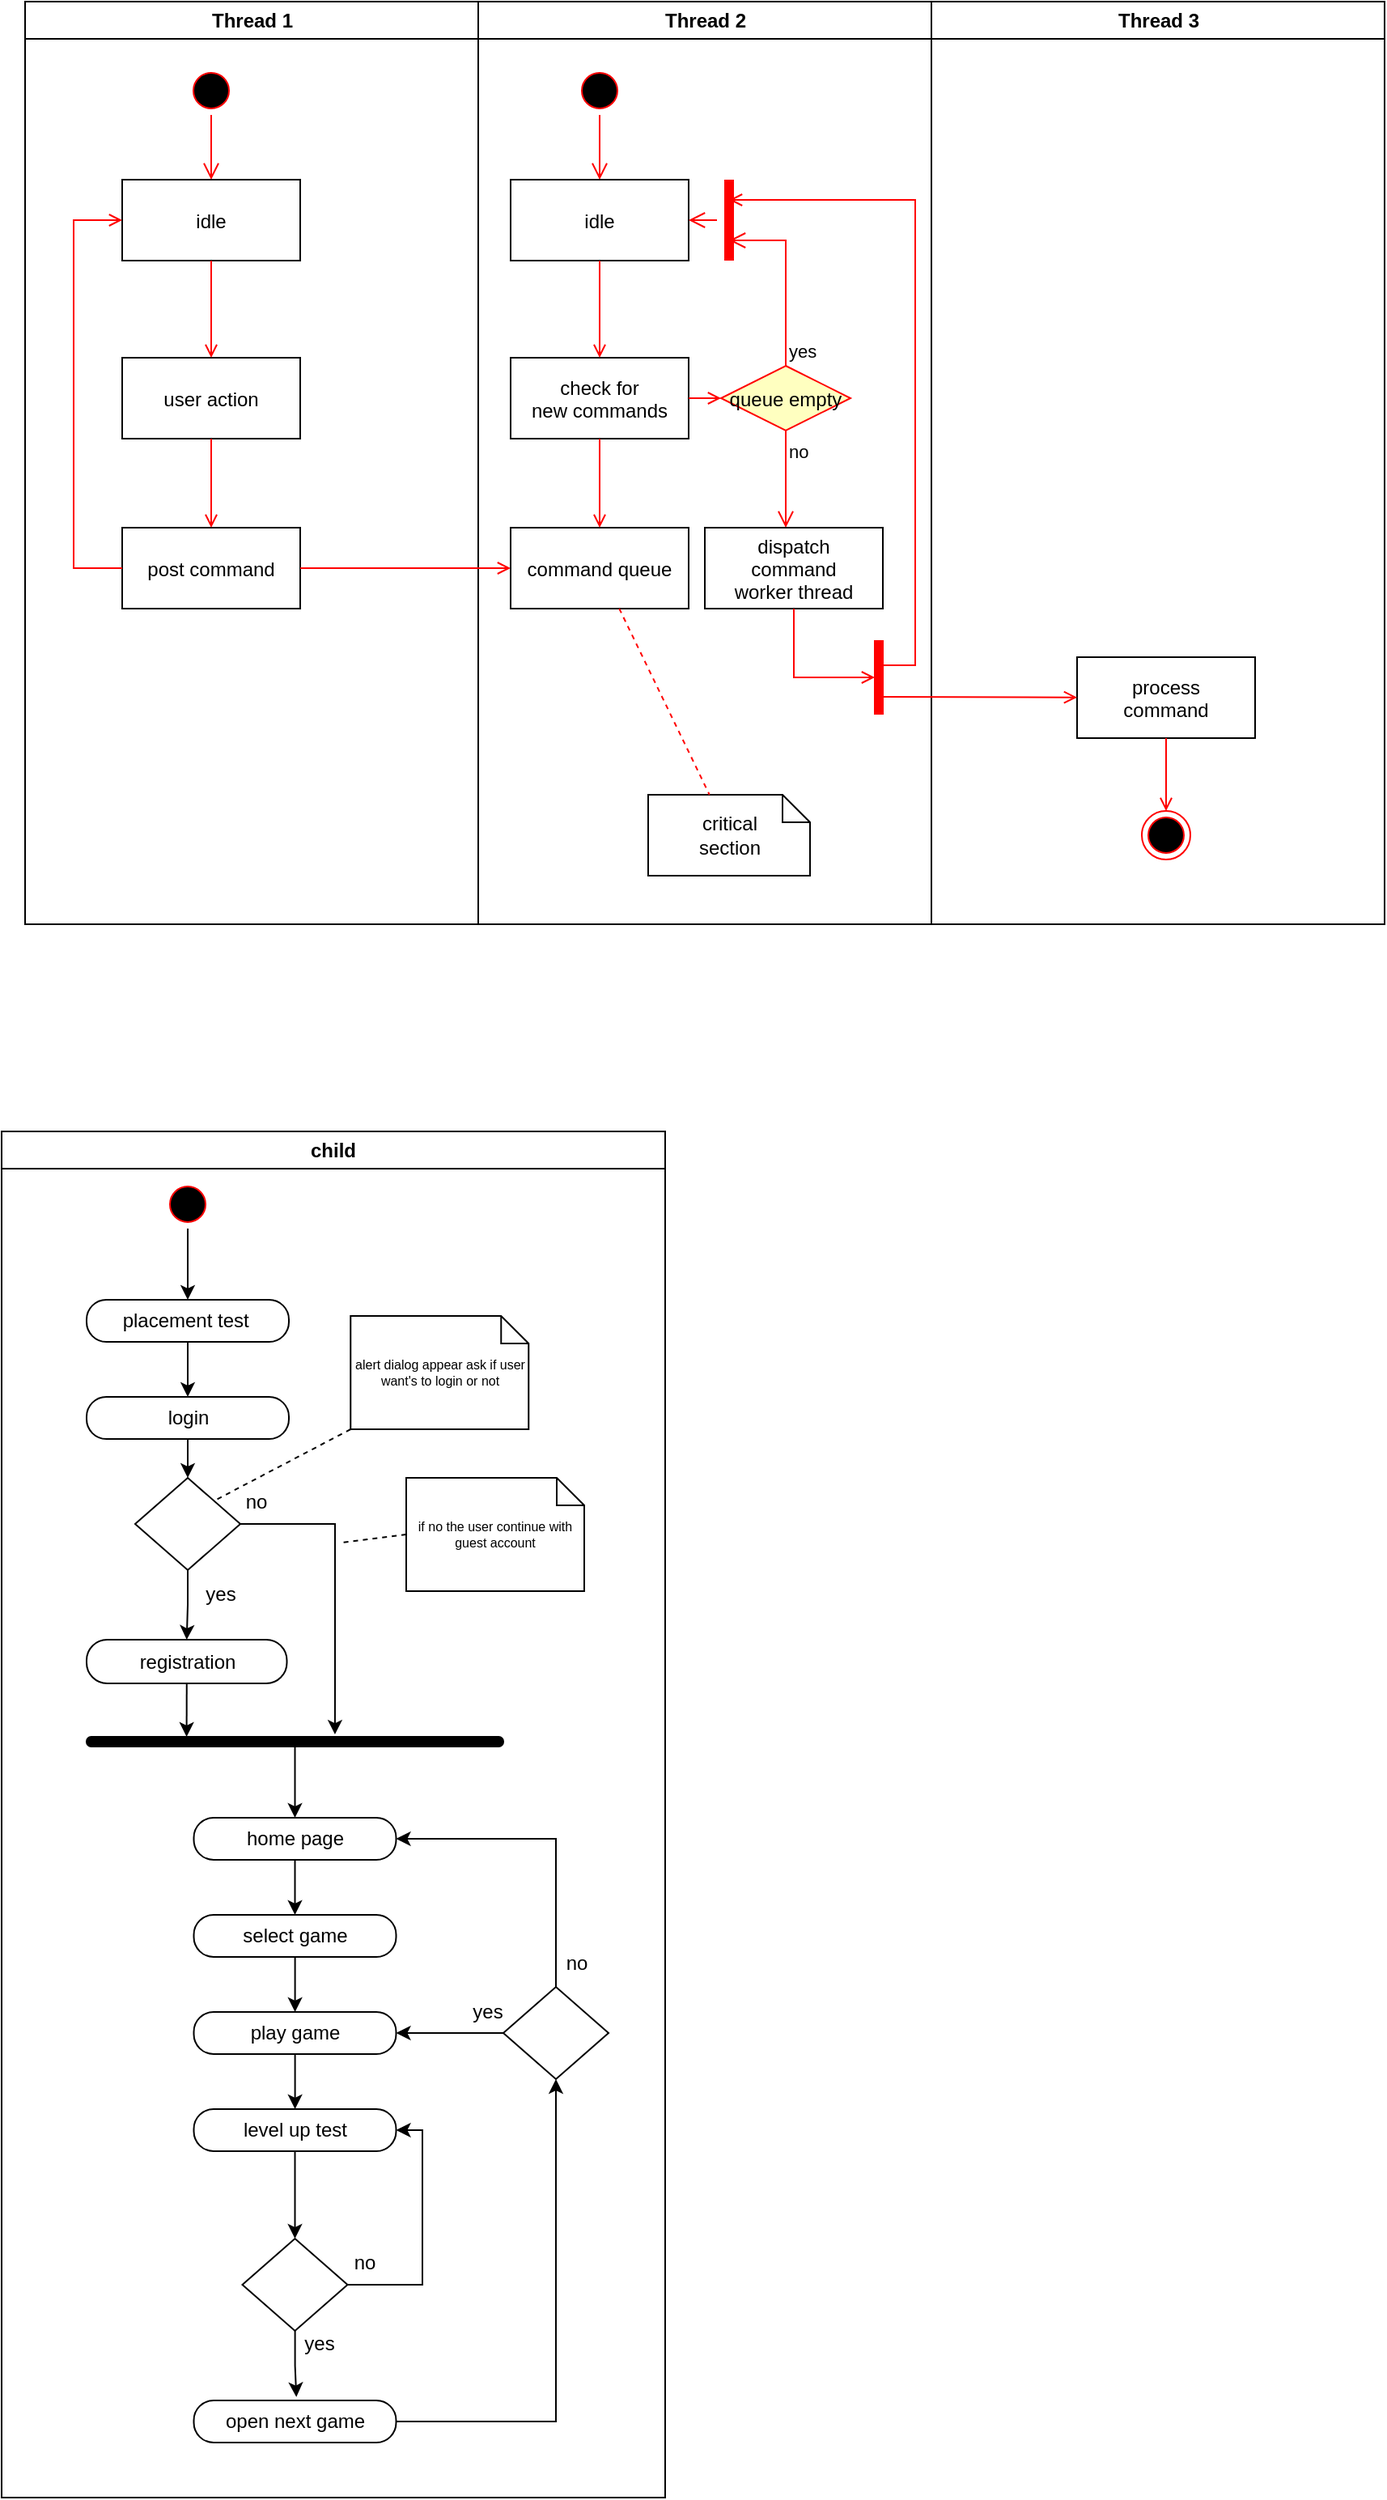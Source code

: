 <mxfile version="20.5.0" type="device"><diagram name="Page-1" id="e7e014a7-5840-1c2e-5031-d8a46d1fe8dd"><mxGraphModel dx="691" dy="382" grid="1" gridSize="10" guides="1" tooltips="1" connect="1" arrows="1" fold="1" page="1" pageScale="1" pageWidth="1169" pageHeight="826" background="none" math="0" shadow="0"><root><mxCell id="0"/><mxCell id="1" parent="0"/><mxCell id="2" value="Thread 1" style="swimlane;whiteSpace=wrap" parent="1" vertex="1"><mxGeometry x="164.5" y="128" width="280" height="570" as="geometry"/></mxCell><mxCell id="5" value="" style="ellipse;shape=startState;fillColor=#000000;strokeColor=#ff0000;" parent="2" vertex="1"><mxGeometry x="100" y="40" width="30" height="30" as="geometry"/></mxCell><mxCell id="6" value="" style="edgeStyle=elbowEdgeStyle;elbow=horizontal;verticalAlign=bottom;endArrow=open;endSize=8;strokeColor=#FF0000;endFill=1;rounded=0" parent="2" source="5" target="7" edge="1"><mxGeometry x="100" y="40" as="geometry"><mxPoint x="115" y="110" as="targetPoint"/></mxGeometry></mxCell><mxCell id="7" value="idle" style="" parent="2" vertex="1"><mxGeometry x="60" y="110" width="110" height="50" as="geometry"/></mxCell><mxCell id="8" value="user action" style="" parent="2" vertex="1"><mxGeometry x="60" y="220" width="110" height="50" as="geometry"/></mxCell><mxCell id="9" value="" style="endArrow=open;strokeColor=#FF0000;endFill=1;rounded=0" parent="2" source="7" target="8" edge="1"><mxGeometry relative="1" as="geometry"/></mxCell><mxCell id="10" value="post command" style="" parent="2" vertex="1"><mxGeometry x="60" y="325" width="110" height="50" as="geometry"/></mxCell><mxCell id="11" value="" style="endArrow=open;strokeColor=#FF0000;endFill=1;rounded=0" parent="2" source="8" target="10" edge="1"><mxGeometry relative="1" as="geometry"/></mxCell><mxCell id="12" value="" style="edgeStyle=elbowEdgeStyle;elbow=horizontal;strokeColor=#FF0000;endArrow=open;endFill=1;rounded=0" parent="2" source="10" target="7" edge="1"><mxGeometry width="100" height="100" relative="1" as="geometry"><mxPoint x="160" y="290" as="sourcePoint"/><mxPoint x="260" y="190" as="targetPoint"/><Array as="points"><mxPoint x="30" y="250"/></Array></mxGeometry></mxCell><mxCell id="3" value="Thread 2" style="swimlane;whiteSpace=wrap" parent="1" vertex="1"><mxGeometry x="444.5" y="128" width="280" height="570" as="geometry"/></mxCell><mxCell id="13" value="" style="ellipse;shape=startState;fillColor=#000000;strokeColor=#ff0000;" parent="3" vertex="1"><mxGeometry x="60" y="40" width="30" height="30" as="geometry"/></mxCell><mxCell id="14" value="" style="edgeStyle=elbowEdgeStyle;elbow=horizontal;verticalAlign=bottom;endArrow=open;endSize=8;strokeColor=#FF0000;endFill=1;rounded=0" parent="3" source="13" target="15" edge="1"><mxGeometry x="40" y="20" as="geometry"><mxPoint x="55" y="90" as="targetPoint"/></mxGeometry></mxCell><mxCell id="15" value="idle" style="" parent="3" vertex="1"><mxGeometry x="20" y="110" width="110" height="50" as="geometry"/></mxCell><mxCell id="16" value="check for &#10;new commands" style="" parent="3" vertex="1"><mxGeometry x="20" y="220" width="110" height="50" as="geometry"/></mxCell><mxCell id="17" value="" style="endArrow=open;strokeColor=#FF0000;endFill=1;rounded=0" parent="3" source="15" target="16" edge="1"><mxGeometry relative="1" as="geometry"/></mxCell><mxCell id="18" value="command queue" style="" parent="3" vertex="1"><mxGeometry x="20" y="325" width="110" height="50" as="geometry"/></mxCell><mxCell id="19" value="" style="endArrow=open;strokeColor=#FF0000;endFill=1;rounded=0" parent="3" source="16" target="18" edge="1"><mxGeometry relative="1" as="geometry"/></mxCell><mxCell id="21" value="queue empty" style="rhombus;fillColor=#ffffc0;strokeColor=#ff0000;" parent="3" vertex="1"><mxGeometry x="150" y="225" width="80" height="40" as="geometry"/></mxCell><mxCell id="22" value="yes" style="edgeStyle=elbowEdgeStyle;elbow=horizontal;align=left;verticalAlign=bottom;endArrow=open;endSize=8;strokeColor=#FF0000;exitX=0.5;exitY=0;endFill=1;rounded=0;entryX=0.75;entryY=0.5;entryPerimeter=0" parent="3" source="21" target="25" edge="1"><mxGeometry x="-1" relative="1" as="geometry"><mxPoint x="160" y="150" as="targetPoint"/><Array as="points"><mxPoint x="190" y="180"/></Array></mxGeometry></mxCell><mxCell id="23" value="no" style="edgeStyle=elbowEdgeStyle;elbow=horizontal;align=left;verticalAlign=top;endArrow=open;endSize=8;strokeColor=#FF0000;endFill=1;rounded=0" parent="3" source="21" target="30" edge="1"><mxGeometry x="-1" relative="1" as="geometry"><mxPoint x="190" y="305" as="targetPoint"/></mxGeometry></mxCell><mxCell id="24" value="" style="endArrow=open;strokeColor=#FF0000;endFill=1;rounded=0" parent="3" source="16" target="21" edge="1"><mxGeometry relative="1" as="geometry"/></mxCell><mxCell id="25" value="" style="shape=line;strokeWidth=6;strokeColor=#ff0000;rotation=90" parent="3" vertex="1"><mxGeometry x="130" y="127.5" width="50" height="15" as="geometry"/></mxCell><mxCell id="26" value="" style="edgeStyle=elbowEdgeStyle;elbow=horizontal;verticalAlign=bottom;endArrow=open;endSize=8;strokeColor=#FF0000;endFill=1;rounded=0" parent="3" source="25" target="15" edge="1"><mxGeometry x="130" y="90" as="geometry"><mxPoint x="230" y="140" as="targetPoint"/></mxGeometry></mxCell><mxCell id="30" value="dispatch&#10;command&#10;worker thread" style="" parent="3" vertex="1"><mxGeometry x="140" y="325" width="110" height="50" as="geometry"/></mxCell><mxCell id="31" value="critical&#10;section" style="shape=note;whiteSpace=wrap;size=17" parent="3" vertex="1"><mxGeometry x="105" y="490" width="100" height="50" as="geometry"/></mxCell><mxCell id="32" value="" style="endArrow=none;strokeColor=#FF0000;endFill=0;rounded=0;dashed=1" parent="3" source="18" target="31" edge="1"><mxGeometry relative="1" as="geometry"/></mxCell><mxCell id="34" value="" style="whiteSpace=wrap;strokeColor=#FF0000;fillColor=#FF0000" parent="3" vertex="1"><mxGeometry x="245" y="395" width="5" height="45" as="geometry"/></mxCell><mxCell id="41" value="" style="edgeStyle=elbowEdgeStyle;elbow=horizontal;entryX=0;entryY=0.5;strokeColor=#FF0000;endArrow=open;endFill=1;rounded=0" parent="3" source="30" target="34" edge="1"><mxGeometry width="100" height="100" relative="1" as="geometry"><mxPoint x="60" y="480" as="sourcePoint"/><mxPoint x="160" y="380" as="targetPoint"/><Array as="points"><mxPoint x="195" y="400"/></Array></mxGeometry></mxCell><mxCell id="4" value="Thread 3" style="swimlane;whiteSpace=wrap" parent="1" vertex="1"><mxGeometry x="724.5" y="128" width="280" height="570" as="geometry"/></mxCell><mxCell id="33" value="process&#10;command" style="" parent="4" vertex="1"><mxGeometry x="90" y="405" width="110" height="50" as="geometry"/></mxCell><mxCell id="35" value="" style="edgeStyle=elbowEdgeStyle;elbow=horizontal;strokeColor=#FF0000;endArrow=open;endFill=1;rounded=0;entryX=0.25;entryY=0.5;entryPerimeter=0" parent="4" target="25" edge="1"><mxGeometry width="100" height="100" relative="1" as="geometry"><mxPoint x="-30" y="410" as="sourcePoint"/><mxPoint x="-120" y="120" as="targetPoint"/><Array as="points"><mxPoint x="-10" y="135"/></Array></mxGeometry></mxCell><mxCell id="37" value="" style="edgeStyle=none;strokeColor=#FF0000;endArrow=open;endFill=1;rounded=0" parent="4" target="33" edge="1"><mxGeometry width="100" height="100" relative="1" as="geometry"><mxPoint x="-30" y="429.5" as="sourcePoint"/><mxPoint x="90" y="429.5" as="targetPoint"/></mxGeometry></mxCell><mxCell id="38" value="" style="ellipse;shape=endState;fillColor=#000000;strokeColor=#ff0000" parent="4" vertex="1"><mxGeometry x="130" y="500" width="30" height="30" as="geometry"/></mxCell><mxCell id="39" value="" style="endArrow=open;strokeColor=#FF0000;endFill=1;rounded=0" parent="4" source="33" target="38" edge="1"><mxGeometry relative="1" as="geometry"/></mxCell><mxCell id="20" value="" style="endArrow=open;strokeColor=#FF0000;endFill=1;rounded=0" parent="1" source="10" target="18" edge="1"><mxGeometry relative="1" as="geometry"/></mxCell><mxCell id="WMfVyOGKmo8t3W_rzKKd-42" value="child" style="swimlane;whiteSpace=wrap;fillColor=#FFFFFF;" vertex="1" parent="1"><mxGeometry x="150" y="826" width="410" height="844" as="geometry"><mxRectangle x="164.5" y="826" width="70" height="30" as="alternateBounds"/></mxGeometry></mxCell><mxCell id="WMfVyOGKmo8t3W_rzKKd-57" style="edgeStyle=orthogonalEdgeStyle;rounded=0;orthogonalLoop=1;jettySize=auto;html=1;exitX=0.5;exitY=1;exitDx=0;exitDy=0;entryX=0.5;entryY=0;entryDx=0;entryDy=0;" edge="1" parent="WMfVyOGKmo8t3W_rzKKd-42" source="WMfVyOGKmo8t3W_rzKKd-43" target="WMfVyOGKmo8t3W_rzKKd-56"><mxGeometry relative="1" as="geometry"/></mxCell><mxCell id="WMfVyOGKmo8t3W_rzKKd-43" value="" style="ellipse;shape=startState;fillColor=#000000;strokeColor=#ff0000;" vertex="1" parent="WMfVyOGKmo8t3W_rzKKd-42"><mxGeometry x="100" y="30" width="30" height="30" as="geometry"/></mxCell><mxCell id="WMfVyOGKmo8t3W_rzKKd-69" value="" style="edgeStyle=orthogonalEdgeStyle;rounded=0;orthogonalLoop=1;jettySize=auto;html=1;exitX=0.5;exitY=1;exitDx=0;exitDy=0;" edge="1" parent="WMfVyOGKmo8t3W_rzKKd-42" source="WMfVyOGKmo8t3W_rzKKd-56" target="WMfVyOGKmo8t3W_rzKKd-68"><mxGeometry relative="1" as="geometry"><mxPoint x="115" y="200" as="sourcePoint"/></mxGeometry></mxCell><mxCell id="WMfVyOGKmo8t3W_rzKKd-56" value="placement test&amp;nbsp;" style="rounded=1;whiteSpace=wrap;html=1;arcSize=47;" vertex="1" parent="WMfVyOGKmo8t3W_rzKKd-42"><mxGeometry x="52.5" y="104" width="125" height="26" as="geometry"/></mxCell><mxCell id="WMfVyOGKmo8t3W_rzKKd-71" value="" style="edgeStyle=orthogonalEdgeStyle;rounded=0;orthogonalLoop=1;jettySize=auto;html=1;" edge="1" parent="WMfVyOGKmo8t3W_rzKKd-42" source="WMfVyOGKmo8t3W_rzKKd-68" target="WMfVyOGKmo8t3W_rzKKd-70"><mxGeometry relative="1" as="geometry"/></mxCell><mxCell id="WMfVyOGKmo8t3W_rzKKd-68" value="login" style="rounded=1;whiteSpace=wrap;html=1;arcSize=47;fillColor=rgb(255, 255, 255);strokeColor=rgb(0, 0, 0);fontColor=rgb(0, 0, 0);" vertex="1" parent="WMfVyOGKmo8t3W_rzKKd-42"><mxGeometry x="52.5" y="164" width="125" height="26" as="geometry"/></mxCell><mxCell id="WMfVyOGKmo8t3W_rzKKd-75" style="edgeStyle=orthogonalEdgeStyle;rounded=0;orthogonalLoop=1;jettySize=auto;html=1;exitX=0.5;exitY=1;exitDx=0;exitDy=0;entryX=0.5;entryY=0;entryDx=0;entryDy=0;" edge="1" parent="WMfVyOGKmo8t3W_rzKKd-42" source="WMfVyOGKmo8t3W_rzKKd-70" target="WMfVyOGKmo8t3W_rzKKd-62"><mxGeometry relative="1" as="geometry"/></mxCell><mxCell id="WMfVyOGKmo8t3W_rzKKd-79" style="edgeStyle=orthogonalEdgeStyle;rounded=0;orthogonalLoop=1;jettySize=auto;html=1;entryX=0.596;entryY=-0.24;entryDx=0;entryDy=0;entryPerimeter=0;" edge="1" parent="WMfVyOGKmo8t3W_rzKKd-42" source="WMfVyOGKmo8t3W_rzKKd-70" target="WMfVyOGKmo8t3W_rzKKd-77"><mxGeometry relative="1" as="geometry"><mxPoint x="225.5" y="464" as="targetPoint"/><Array as="points"><mxPoint x="206" y="343"/><mxPoint x="206" y="491"/></Array></mxGeometry></mxCell><mxCell id="WMfVyOGKmo8t3W_rzKKd-70" value="" style="rhombus;whiteSpace=wrap;html=1;fillColor=rgb(255, 255, 255);strokeColor=rgb(0, 0, 0);fontColor=rgb(0, 0, 0);rounded=1;arcSize=0;" vertex="1" parent="WMfVyOGKmo8t3W_rzKKd-42"><mxGeometry x="82.5" y="214" width="65" height="57" as="geometry"/></mxCell><mxCell id="WMfVyOGKmo8t3W_rzKKd-90" style="edgeStyle=orthogonalEdgeStyle;rounded=0;orthogonalLoop=1;jettySize=auto;html=1;exitX=0.5;exitY=1;exitDx=0;exitDy=0;entryX=0.24;entryY=0;entryDx=0;entryDy=0;entryPerimeter=0;" edge="1" parent="WMfVyOGKmo8t3W_rzKKd-42" source="WMfVyOGKmo8t3W_rzKKd-62" target="WMfVyOGKmo8t3W_rzKKd-77"><mxGeometry relative="1" as="geometry"/></mxCell><mxCell id="WMfVyOGKmo8t3W_rzKKd-62" value="registration" style="rounded=1;whiteSpace=wrap;html=1;arcSize=47;" vertex="1" parent="WMfVyOGKmo8t3W_rzKKd-42"><mxGeometry x="52.5" y="314" width="123.75" height="27" as="geometry"/></mxCell><mxCell id="WMfVyOGKmo8t3W_rzKKd-73" value="no" style="text;html=1;align=center;verticalAlign=middle;resizable=0;points=[];autosize=1;strokeColor=none;fillColor=none;" vertex="1" parent="WMfVyOGKmo8t3W_rzKKd-42"><mxGeometry x="136.88" y="214" width="40" height="30" as="geometry"/></mxCell><mxCell id="WMfVyOGKmo8t3W_rzKKd-85" style="edgeStyle=orthogonalEdgeStyle;rounded=0;orthogonalLoop=1;jettySize=auto;html=1;exitX=0.5;exitY=1;exitDx=0;exitDy=0;entryX=0.5;entryY=0;entryDx=0;entryDy=0;" edge="1" parent="WMfVyOGKmo8t3W_rzKKd-42" source="WMfVyOGKmo8t3W_rzKKd-77" target="WMfVyOGKmo8t3W_rzKKd-80"><mxGeometry relative="1" as="geometry"/></mxCell><mxCell id="WMfVyOGKmo8t3W_rzKKd-77" value="" style="rounded=1;whiteSpace=wrap;html=1;arcSize=47;fillColor=#000000;strokeColor=rgb(0, 0, 0);fontColor=rgb(0, 0, 0);" vertex="1" parent="WMfVyOGKmo8t3W_rzKKd-42"><mxGeometry x="52.5" y="374" width="257.5" height="6" as="geometry"/></mxCell><mxCell id="WMfVyOGKmo8t3W_rzKKd-91" style="edgeStyle=orthogonalEdgeStyle;rounded=0;orthogonalLoop=1;jettySize=auto;html=1;exitX=0.5;exitY=1;exitDx=0;exitDy=0;entryX=0.5;entryY=0;entryDx=0;entryDy=0;" edge="1" parent="WMfVyOGKmo8t3W_rzKKd-42" source="WMfVyOGKmo8t3W_rzKKd-80" target="WMfVyOGKmo8t3W_rzKKd-87"><mxGeometry relative="1" as="geometry"/></mxCell><mxCell id="WMfVyOGKmo8t3W_rzKKd-80" value="home page" style="rounded=1;whiteSpace=wrap;html=1;arcSize=47;" vertex="1" parent="WMfVyOGKmo8t3W_rzKKd-42"><mxGeometry x="118.75" y="424" width="125" height="26" as="geometry"/></mxCell><mxCell id="WMfVyOGKmo8t3W_rzKKd-93" value="" style="edgeStyle=orthogonalEdgeStyle;rounded=0;orthogonalLoop=1;jettySize=auto;html=1;" edge="1" parent="WMfVyOGKmo8t3W_rzKKd-42" source="WMfVyOGKmo8t3W_rzKKd-87" target="WMfVyOGKmo8t3W_rzKKd-92"><mxGeometry relative="1" as="geometry"/></mxCell><mxCell id="WMfVyOGKmo8t3W_rzKKd-87" value="select game" style="rounded=1;whiteSpace=wrap;html=1;arcSize=47;" vertex="1" parent="WMfVyOGKmo8t3W_rzKKd-42"><mxGeometry x="118.75" y="484" width="125" height="26" as="geometry"/></mxCell><mxCell id="WMfVyOGKmo8t3W_rzKKd-88" value="yes" style="text;html=1;align=center;verticalAlign=middle;resizable=0;points=[];autosize=1;strokeColor=none;fillColor=none;" vertex="1" parent="WMfVyOGKmo8t3W_rzKKd-42"><mxGeometry x="115" y="271" width="40" height="30" as="geometry"/></mxCell><mxCell id="WMfVyOGKmo8t3W_rzKKd-95" value="" style="edgeStyle=orthogonalEdgeStyle;rounded=0;orthogonalLoop=1;jettySize=auto;html=1;" edge="1" parent="WMfVyOGKmo8t3W_rzKKd-42" source="WMfVyOGKmo8t3W_rzKKd-92" target="WMfVyOGKmo8t3W_rzKKd-94"><mxGeometry relative="1" as="geometry"/></mxCell><mxCell id="WMfVyOGKmo8t3W_rzKKd-92" value="play game" style="rounded=1;whiteSpace=wrap;html=1;arcSize=47;fillColor=rgb(255, 255, 255);strokeColor=rgb(0, 0, 0);fontColor=rgb(0, 0, 0);" vertex="1" parent="WMfVyOGKmo8t3W_rzKKd-42"><mxGeometry x="118.75" y="544" width="125" height="26" as="geometry"/></mxCell><mxCell id="WMfVyOGKmo8t3W_rzKKd-97" value="" style="edgeStyle=orthogonalEdgeStyle;rounded=0;orthogonalLoop=1;jettySize=auto;html=1;" edge="1" parent="WMfVyOGKmo8t3W_rzKKd-42" source="WMfVyOGKmo8t3W_rzKKd-94" target="WMfVyOGKmo8t3W_rzKKd-105"><mxGeometry relative="1" as="geometry"><mxPoint x="181.276" y="683.017" as="targetPoint"/></mxGeometry></mxCell><mxCell id="WMfVyOGKmo8t3W_rzKKd-94" value="level up test" style="rounded=1;whiteSpace=wrap;html=1;arcSize=47;fillColor=rgb(255, 255, 255);strokeColor=rgb(0, 0, 0);fontColor=rgb(0, 0, 0);" vertex="1" parent="WMfVyOGKmo8t3W_rzKKd-42"><mxGeometry x="118.75" y="604" width="125" height="26" as="geometry"/></mxCell><mxCell id="WMfVyOGKmo8t3W_rzKKd-99" style="edgeStyle=orthogonalEdgeStyle;rounded=0;orthogonalLoop=1;jettySize=auto;html=1;entryX=0.507;entryY=-0.083;entryDx=0;entryDy=0;entryPerimeter=0;" edge="1" parent="WMfVyOGKmo8t3W_rzKKd-42" source="WMfVyOGKmo8t3W_rzKKd-105" target="WMfVyOGKmo8t3W_rzKKd-98"><mxGeometry relative="1" as="geometry"><mxPoint x="181.255" y="740.0" as="sourcePoint"/></mxGeometry></mxCell><mxCell id="WMfVyOGKmo8t3W_rzKKd-108" style="edgeStyle=orthogonalEdgeStyle;rounded=0;orthogonalLoop=1;jettySize=auto;html=1;exitX=1;exitY=0.5;exitDx=0;exitDy=0;entryX=0.5;entryY=1;entryDx=0;entryDy=0;" edge="1" parent="WMfVyOGKmo8t3W_rzKKd-42" source="WMfVyOGKmo8t3W_rzKKd-98" target="WMfVyOGKmo8t3W_rzKKd-107"><mxGeometry relative="1" as="geometry"/></mxCell><mxCell id="WMfVyOGKmo8t3W_rzKKd-98" value="open next game" style="rounded=1;whiteSpace=wrap;html=1;arcSize=47;fillColor=rgb(255, 255, 255);strokeColor=rgb(0, 0, 0);fontColor=rgb(0, 0, 0);" vertex="1" parent="WMfVyOGKmo8t3W_rzKKd-42"><mxGeometry x="118.75" y="784" width="125" height="26" as="geometry"/></mxCell><mxCell id="WMfVyOGKmo8t3W_rzKKd-100" value="yes" style="text;html=1;align=center;verticalAlign=middle;resizable=0;points=[];autosize=1;strokeColor=none;fillColor=none;" vertex="1" parent="WMfVyOGKmo8t3W_rzKKd-42"><mxGeometry x="175.63" y="734" width="40" height="30" as="geometry"/></mxCell><mxCell id="WMfVyOGKmo8t3W_rzKKd-102" value="no" style="text;html=1;align=center;verticalAlign=middle;resizable=0;points=[];autosize=1;strokeColor=none;fillColor=none;" vertex="1" parent="WMfVyOGKmo8t3W_rzKKd-42"><mxGeometry x="203.75" y="684" width="40" height="30" as="geometry"/></mxCell><mxCell id="WMfVyOGKmo8t3W_rzKKd-105" value="" style="rhombus;whiteSpace=wrap;html=1;fillColor=rgb(255, 255, 255);strokeColor=rgb(0, 0, 0);fontColor=rgb(0, 0, 0);rounded=1;arcSize=0;" vertex="1" parent="WMfVyOGKmo8t3W_rzKKd-42"><mxGeometry x="148.75" y="684" width="65" height="57" as="geometry"/></mxCell><mxCell id="WMfVyOGKmo8t3W_rzKKd-106" style="edgeStyle=orthogonalEdgeStyle;rounded=0;orthogonalLoop=1;jettySize=auto;html=1;exitX=1;exitY=0.5;exitDx=0;exitDy=0;entryX=1;entryY=0.5;entryDx=0;entryDy=0;" edge="1" parent="WMfVyOGKmo8t3W_rzKKd-42" source="WMfVyOGKmo8t3W_rzKKd-105" target="WMfVyOGKmo8t3W_rzKKd-94"><mxGeometry relative="1" as="geometry"><mxPoint x="290" y="614" as="targetPoint"/><Array as="points"><mxPoint x="260" y="713"/><mxPoint x="260" y="617"/></Array></mxGeometry></mxCell><mxCell id="WMfVyOGKmo8t3W_rzKKd-109" style="edgeStyle=orthogonalEdgeStyle;rounded=0;orthogonalLoop=1;jettySize=auto;html=1;exitX=0;exitY=0.5;exitDx=0;exitDy=0;entryX=1;entryY=0.5;entryDx=0;entryDy=0;" edge="1" parent="WMfVyOGKmo8t3W_rzKKd-42" source="WMfVyOGKmo8t3W_rzKKd-107" target="WMfVyOGKmo8t3W_rzKKd-92"><mxGeometry relative="1" as="geometry"/></mxCell><mxCell id="WMfVyOGKmo8t3W_rzKKd-110" style="edgeStyle=orthogonalEdgeStyle;rounded=0;orthogonalLoop=1;jettySize=auto;html=1;exitX=0.5;exitY=0;exitDx=0;exitDy=0;entryX=1;entryY=0.5;entryDx=0;entryDy=0;" edge="1" parent="WMfVyOGKmo8t3W_rzKKd-42" source="WMfVyOGKmo8t3W_rzKKd-107" target="WMfVyOGKmo8t3W_rzKKd-80"><mxGeometry relative="1" as="geometry"/></mxCell><mxCell id="WMfVyOGKmo8t3W_rzKKd-107" value="" style="rhombus;whiteSpace=wrap;html=1;fillColor=rgb(255, 255, 255);strokeColor=rgb(0, 0, 0);fontColor=rgb(0, 0, 0);rounded=1;arcSize=0;" vertex="1" parent="WMfVyOGKmo8t3W_rzKKd-42"><mxGeometry x="310" y="528.5" width="65" height="57" as="geometry"/></mxCell><mxCell id="WMfVyOGKmo8t3W_rzKKd-111" value="yes" style="text;html=1;align=center;verticalAlign=middle;resizable=0;points=[];autosize=1;strokeColor=none;fillColor=none;" vertex="1" parent="WMfVyOGKmo8t3W_rzKKd-42"><mxGeometry x="280" y="528.5" width="40" height="30" as="geometry"/></mxCell><mxCell id="WMfVyOGKmo8t3W_rzKKd-112" value="no" style="text;html=1;align=center;verticalAlign=middle;resizable=0;points=[];autosize=1;strokeColor=none;fillColor=none;" vertex="1" parent="WMfVyOGKmo8t3W_rzKKd-42"><mxGeometry x="335" y="498.5" width="40" height="30" as="geometry"/></mxCell><mxCell id="WMfVyOGKmo8t3W_rzKKd-116" style="rounded=0;orthogonalLoop=1;jettySize=auto;html=1;exitX=0;exitY=1;exitDx=0;exitDy=0;exitPerimeter=0;entryX=1;entryY=0;entryDx=0;entryDy=0;fontSize=8;endArrow=none;endFill=0;dashed=1;" edge="1" parent="WMfVyOGKmo8t3W_rzKKd-42" source="WMfVyOGKmo8t3W_rzKKd-113" target="WMfVyOGKmo8t3W_rzKKd-70"><mxGeometry relative="1" as="geometry"/></mxCell><mxCell id="WMfVyOGKmo8t3W_rzKKd-113" value="alert dialog appear ask if user want's to login or not" style="shape=note;whiteSpace=wrap;size=17;fontSize=8;" vertex="1" parent="WMfVyOGKmo8t3W_rzKKd-42"><mxGeometry x="215.63" y="114" width="110" height="70" as="geometry"/></mxCell><mxCell id="WMfVyOGKmo8t3W_rzKKd-118" style="edgeStyle=none;rounded=0;orthogonalLoop=1;jettySize=auto;html=1;exitX=0;exitY=0.5;exitDx=0;exitDy=0;exitPerimeter=0;dashed=1;fontSize=8;endArrow=none;endFill=0;" edge="1" parent="WMfVyOGKmo8t3W_rzKKd-42" source="WMfVyOGKmo8t3W_rzKKd-117"><mxGeometry relative="1" as="geometry"><mxPoint x="210" y="254" as="targetPoint"/></mxGeometry></mxCell><mxCell id="WMfVyOGKmo8t3W_rzKKd-117" value="if no the user continue with guest account" style="shape=note;whiteSpace=wrap;size=17;fontSize=8;" vertex="1" parent="WMfVyOGKmo8t3W_rzKKd-42"><mxGeometry x="250" y="214" width="110" height="70" as="geometry"/></mxCell></root></mxGraphModel></diagram></mxfile>